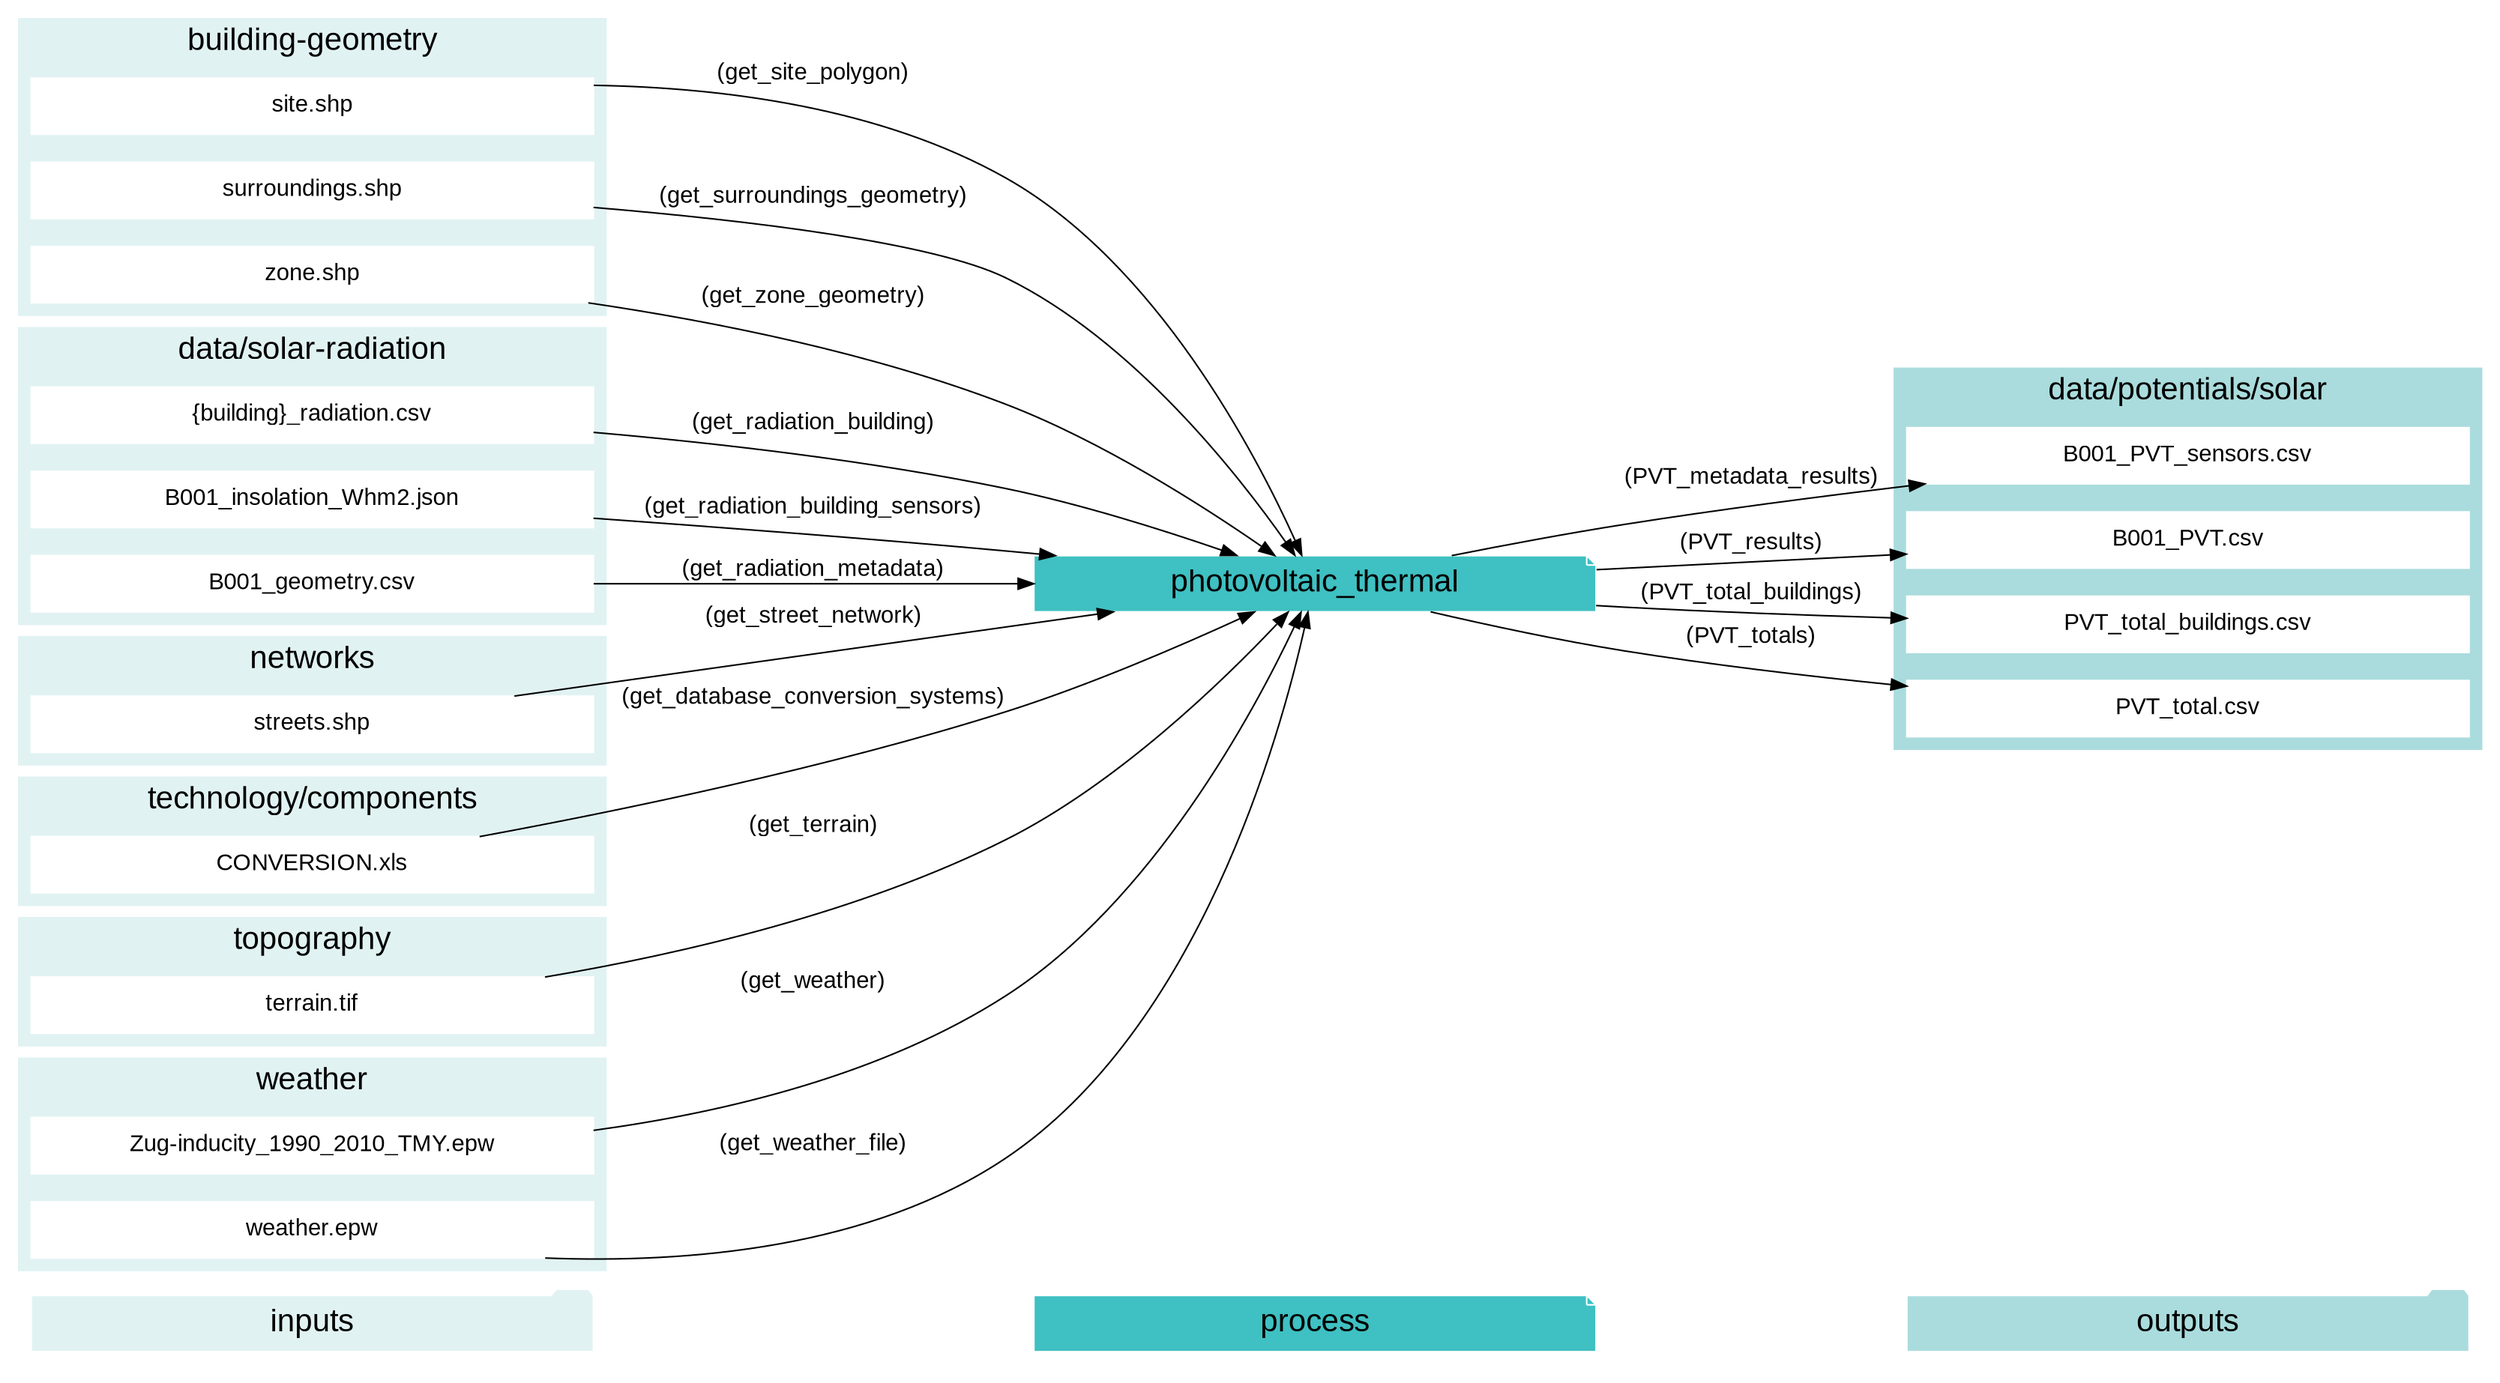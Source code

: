 digraph trace_inputlocator {
    rankdir="LR";
    graph [overlap=false, fontname=arial];
    node [shape=box, style=filled, color=white, fontsize=15, fontname=arial, fixedsize=true, width=5];
    edge [fontname=arial, fontsize = 15]
    newrank=true
    subgraph cluster_legend {
    fontsize=25
    style=invis
    "process"[style=filled, fillcolor="#3FC0C2", shape=note, fontsize=20, fontname="arial"]
    "inputs" [style=filled, shape=folder, color=white, fillcolor="#E1F2F2", fontsize=20]
    "outputs"[style=filled, shape=folder, color=white, fillcolor="#aadcdd", fontsize=20]
    "inputs"->"process"[style=invis]
    "process"->"outputs"[style=invis]
    }
    "photovoltaic_thermal"[style=filled, color=white, fillcolor="#3FC0C2", shape=note, fontsize=20, fontname=arial];
    subgraph cluster_0_in {
        style = filled;
        color = "#E1F2F2";
        fontsize = 20;
        rank=same;
        label="building-geometry";
        "site.shp"
        "surroundings.shp"
        "zone.shp"
    }
    subgraph cluster_1_out {
        style = filled;
        color = "#aadcdd";
        fontsize = 20;
        rank=same;
        label="data/potentials/solar";
        "B001_PVT_sensors.csv"
        "B001_PVT.csv"
        "PVT_total_buildings.csv"
        "PVT_total.csv"
    }
    subgraph cluster_2_in {
        style = filled;
        color = "#E1F2F2";
        fontsize = 20;
        rank=same;
        label="data/solar-radiation";
        "{building}_radiation.csv"
        "B001_insolation_Whm2.json"
        "B001_geometry.csv"
    }
    subgraph cluster_3_in {
        style = filled;
        color = "#E1F2F2";
        fontsize = 20;
        rank=same;
        label="networks";
        "streets.shp"
    }
    subgraph cluster_4_in {
        style = filled;
        color = "#E1F2F2";
        fontsize = 20;
        rank=same;
        label="technology/components";
        "CONVERSION.xls"
    }
    subgraph cluster_5_in {
        style = filled;
        color = "#E1F2F2";
        fontsize = 20;
        rank=same;
        label="topography";
        "terrain.tif"
    }
    subgraph cluster_6_in {
        style = filled;
        color = "#E1F2F2";
        fontsize = 20;
        rank=same;
        label="weather";
        "Zug-inducity_1990_2010_TMY.epw"
        "weather.epw"
    }
    "CONVERSION.xls" -> "photovoltaic_thermal"[label="(get_database_conversion_systems)"]
    "{building}_radiation.csv" -> "photovoltaic_thermal"[label="(get_radiation_building)"]
    "B001_insolation_Whm2.json" -> "photovoltaic_thermal"[label="(get_radiation_building_sensors)"]
    "B001_geometry.csv" -> "photovoltaic_thermal"[label="(get_radiation_metadata)"]
    "site.shp" -> "photovoltaic_thermal"[label="(get_site_polygon)"]
    "streets.shp" -> "photovoltaic_thermal"[label="(get_street_network)"]
    "surroundings.shp" -> "photovoltaic_thermal"[label="(get_surroundings_geometry)"]
    "terrain.tif" -> "photovoltaic_thermal"[label="(get_terrain)"]
    "Zug-inducity_1990_2010_TMY.epw" -> "photovoltaic_thermal"[label="(get_weather)"]
    "weather.epw" -> "photovoltaic_thermal"[label="(get_weather_file)"]
    "zone.shp" -> "photovoltaic_thermal"[label="(get_zone_geometry)"]
    "photovoltaic_thermal" -> "B001_PVT_sensors.csv"[label="(PVT_metadata_results)"]
    "photovoltaic_thermal" -> "B001_PVT.csv"[label="(PVT_results)"]
    "photovoltaic_thermal" -> "PVT_total_buildings.csv"[label="(PVT_total_buildings)"]
    "photovoltaic_thermal" -> "PVT_total.csv"[label="(PVT_totals)"]
    }